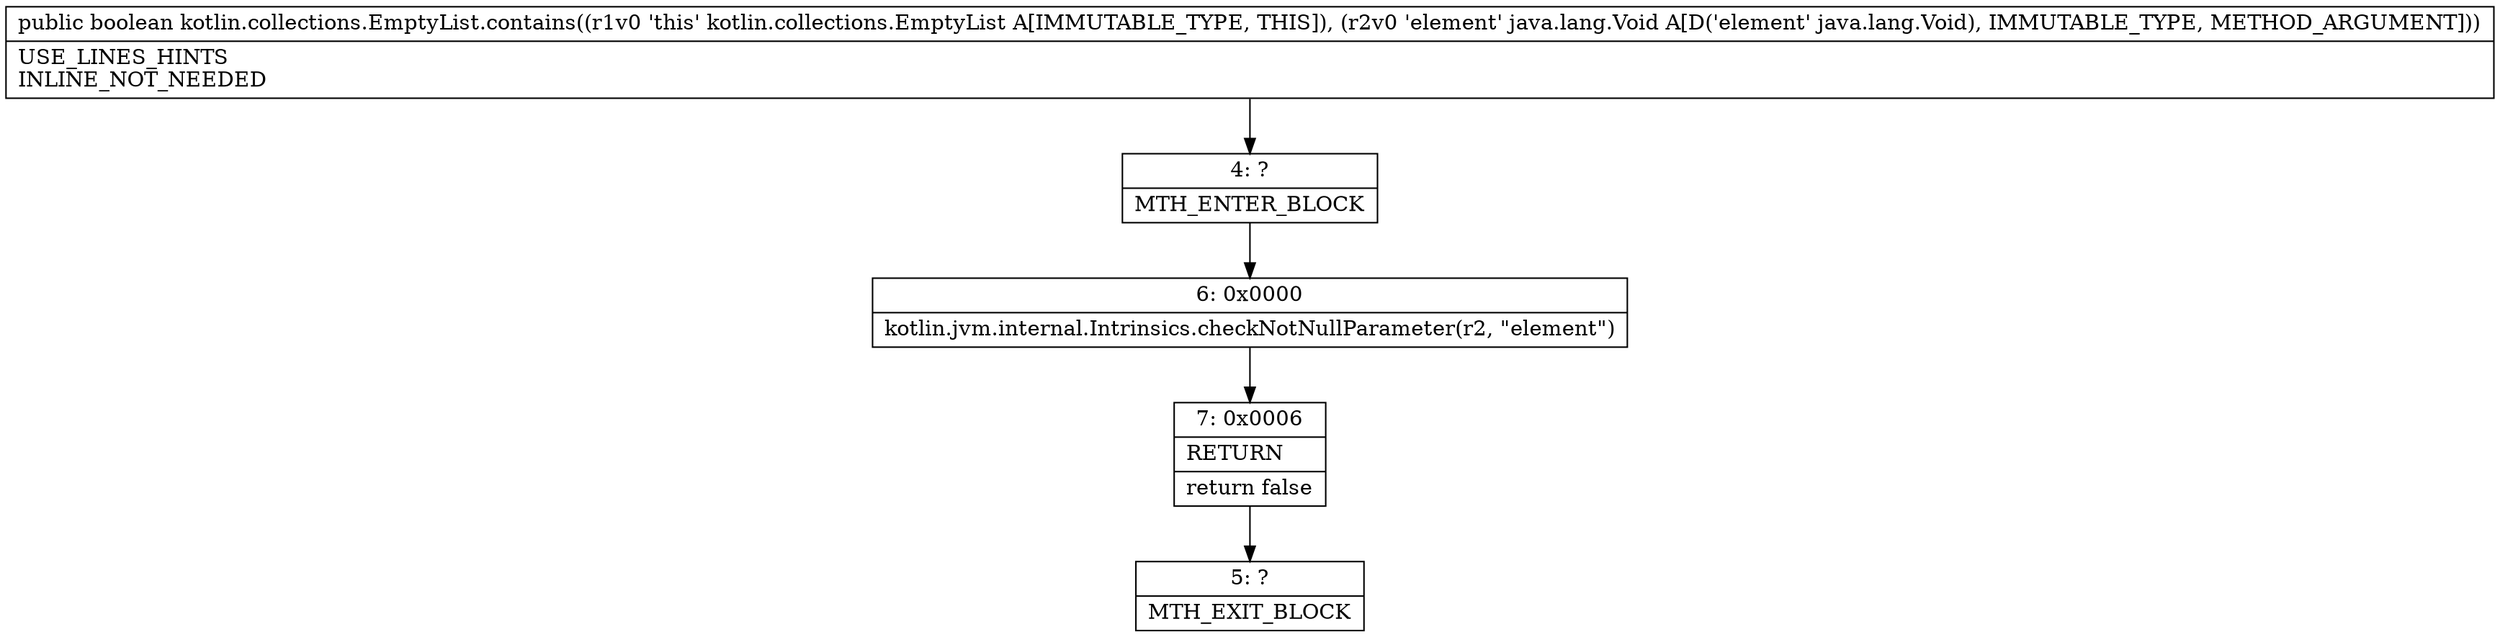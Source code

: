 digraph "CFG forkotlin.collections.EmptyList.contains(Ljava\/lang\/Void;)Z" {
Node_4 [shape=record,label="{4\:\ ?|MTH_ENTER_BLOCK\l}"];
Node_6 [shape=record,label="{6\:\ 0x0000|kotlin.jvm.internal.Intrinsics.checkNotNullParameter(r2, \"element\")\l}"];
Node_7 [shape=record,label="{7\:\ 0x0006|RETURN\l|return false\l}"];
Node_5 [shape=record,label="{5\:\ ?|MTH_EXIT_BLOCK\l}"];
MethodNode[shape=record,label="{public boolean kotlin.collections.EmptyList.contains((r1v0 'this' kotlin.collections.EmptyList A[IMMUTABLE_TYPE, THIS]), (r2v0 'element' java.lang.Void A[D('element' java.lang.Void), IMMUTABLE_TYPE, METHOD_ARGUMENT]))  | USE_LINES_HINTS\lINLINE_NOT_NEEDED\l}"];
MethodNode -> Node_4;Node_4 -> Node_6;
Node_6 -> Node_7;
Node_7 -> Node_5;
}

